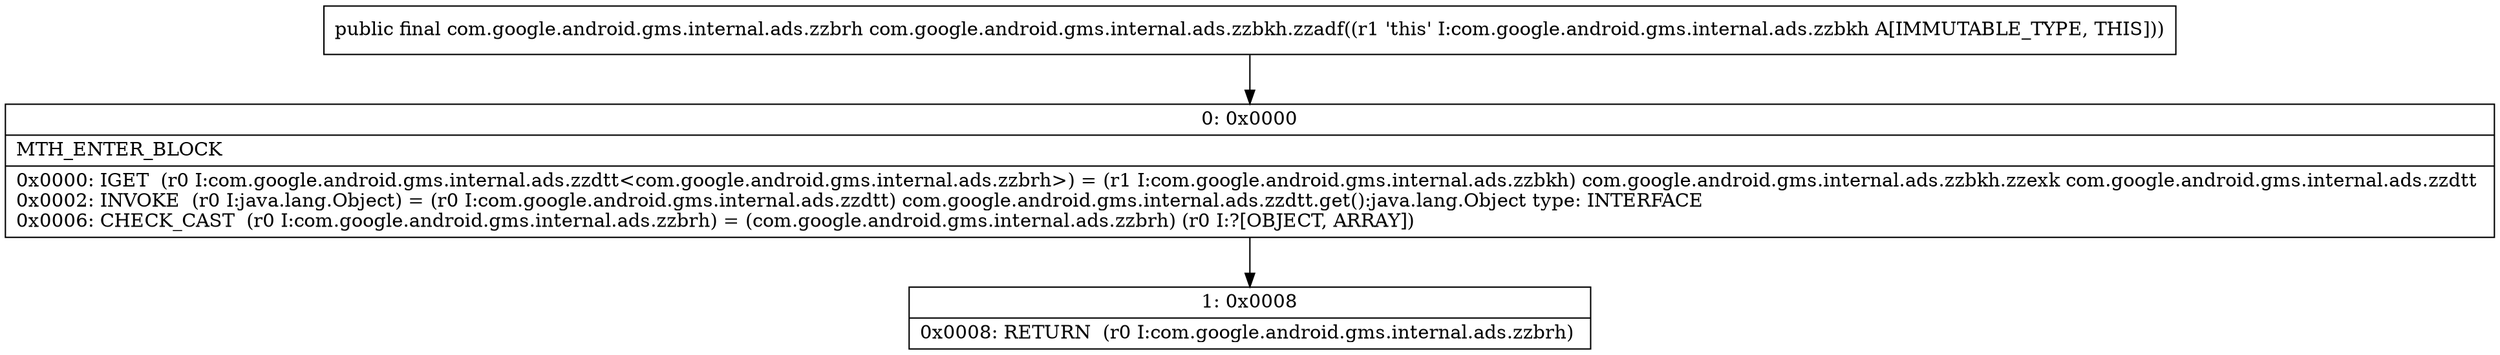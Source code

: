 digraph "CFG forcom.google.android.gms.internal.ads.zzbkh.zzadf()Lcom\/google\/android\/gms\/internal\/ads\/zzbrh;" {
Node_0 [shape=record,label="{0\:\ 0x0000|MTH_ENTER_BLOCK\l|0x0000: IGET  (r0 I:com.google.android.gms.internal.ads.zzdtt\<com.google.android.gms.internal.ads.zzbrh\>) = (r1 I:com.google.android.gms.internal.ads.zzbkh) com.google.android.gms.internal.ads.zzbkh.zzexk com.google.android.gms.internal.ads.zzdtt \l0x0002: INVOKE  (r0 I:java.lang.Object) = (r0 I:com.google.android.gms.internal.ads.zzdtt) com.google.android.gms.internal.ads.zzdtt.get():java.lang.Object type: INTERFACE \l0x0006: CHECK_CAST  (r0 I:com.google.android.gms.internal.ads.zzbrh) = (com.google.android.gms.internal.ads.zzbrh) (r0 I:?[OBJECT, ARRAY]) \l}"];
Node_1 [shape=record,label="{1\:\ 0x0008|0x0008: RETURN  (r0 I:com.google.android.gms.internal.ads.zzbrh) \l}"];
MethodNode[shape=record,label="{public final com.google.android.gms.internal.ads.zzbrh com.google.android.gms.internal.ads.zzbkh.zzadf((r1 'this' I:com.google.android.gms.internal.ads.zzbkh A[IMMUTABLE_TYPE, THIS])) }"];
MethodNode -> Node_0;
Node_0 -> Node_1;
}

